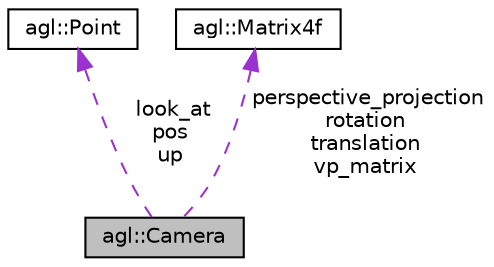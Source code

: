 digraph "agl::Camera"
{
 // LATEX_PDF_SIZE
  edge [fontname="Helvetica",fontsize="10",labelfontname="Helvetica",labelfontsize="10"];
  node [fontname="Helvetica",fontsize="10",shape=record];
  Node1 [label="agl::Camera",height=0.2,width=0.4,color="black", fillcolor="grey75", style="filled", fontcolor="black",tooltip=" "];
  Node2 -> Node1 [dir="back",color="darkorchid3",fontsize="10",style="dashed",label=" look_at\npos\nup" ,fontname="Helvetica"];
  Node2 [label="agl::Point",height=0.2,width=0.4,color="black", fillcolor="white", style="filled",URL="$classagl_1_1Point.html",tooltip=" "];
  Node3 -> Node1 [dir="back",color="darkorchid3",fontsize="10",style="dashed",label=" perspective_projection\nrotation\ntranslation\nvp_matrix" ,fontname="Helvetica"];
  Node3 [label="agl::Matrix4f",height=0.2,width=0.4,color="black", fillcolor="white", style="filled",URL="$classagl_1_1Matrix4f.html",tooltip=" "];
}
